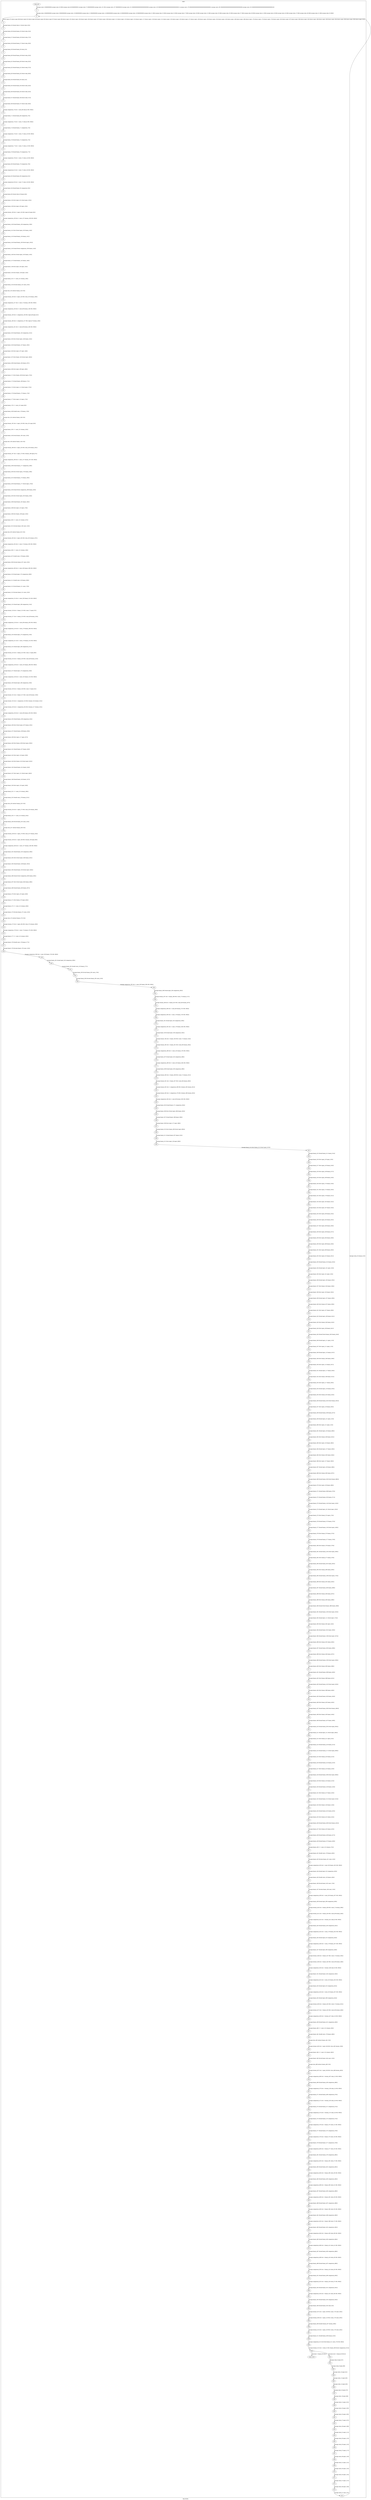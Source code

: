 digraph G {
label="Btor2XCFA";
subgraph cluster_0 {
label="main";
main_init[];
l1[];
l3[];
l4[];
l5[];
l6[];
l7[];
l8[];
l9[];
l10[];
l11[];
l12[];
l13[];
l14[];
l15[];
l16[];
l17[];
l18[];
l19[];
l20[];
l21[];
l22[];
l23[];
l24[];
l25[];
l26[];
l27[];
l28[];
l29[];
l30[];
l31[];
l32[];
l33[];
l34[];
l35[];
l36[];
l37[];
l38[];
l39[];
l40[];
l41[];
l42[];
l43[];
l44[];
l45[];
l46[];
l47[];
l48[];
l49[];
l50[];
l51[];
l52[];
l53[];
l54[];
l55[];
l56[];
l57[];
l58[];
l59[];
l60[];
l61[];
l62[];
l63[];
l64[];
l65[];
l66[];
l67[];
l68[];
l69[];
l70[];
l71[];
l72[];
l73[];
l74[];
l75[];
l76[];
l77[];
l78[];
l79[];
l80[];
l81[];
l82[];
l83[];
l84[];
l85[];
l86[];
l87[];
l88[];
l89[];
l90[];
l91[];
l92[];
l93[];
l94[];
l95[];
l96[];
l97[];
l98[];
l99[];
l100[];
l101[];
l102[];
l103[];
l104[];
l105[];
l106[];
l107[];
l108[];
l109[];
l110[];
l111[];
l112[];
l113[];
l114[];
l115[];
l116[];
l117[];
l118[];
l119[];
l120[];
l121[];
l122[];
l123[];
l124[];
l125[];
l126[];
l127[];
l128[];
l129[];
l130[];
l131[];
l132[];
l133[];
l134[];
l135[];
l136[];
l137[];
l138[];
l139[];
l140[];
l141[];
l142[];
l143[];
l144[];
l145[];
l146[];
l147[];
l148[];
l149[];
l150[];
l151[];
l152[];
l153[];
l154[];
l155[];
l156[];
l157[];
l158[];
l159[];
l160[];
l161[];
l162[];
l163[];
l164[];
l165[];
l166[];
l167[];
l168[];
l169[];
l170[];
l171[];
l172[];
l173[];
l174[];
l175[];
l176[];
l177[];
l178[];
l179[];
l180[];
l181[];
l182[];
l183[];
l184[];
l185[];
l186[];
l187[];
l188[];
l189[];
l190[];
l191[];
l192[];
l193[];
l194[];
l195[];
l196[];
l197[];
l198[];
l199[];
l200[];
l201[];
l202[];
l203[];
l204[];
l205[];
l206[];
l207[];
l208[];
l209[];
l210[];
l211[];
l212[];
l213[];
l214[];
l215[];
l216[];
l217[];
l218[];
l219[];
l220[];
l221[];
l222[];
l223[];
l224[];
l225[];
l226[];
l227[];
l228[];
l229[];
l230[];
l231[];
l232[];
l233[];
l234[];
l235[];
l236[];
l237[];
l238[];
l239[];
l240[];
l241[];
l242[];
l243[];
l244[];
l245[];
l246[];
l247[];
l248[];
l249[];
l250[];
l251[];
l252[];
l253[];
l254[];
l255[];
l256[];
l257[];
l258[];
l259[];
l260[];
l261[];
l262[];
l263[];
l264[];
l265[];
l266[];
l267[];
l268[];
l269[];
l270[];
l271[];
l272[];
l273[];
l274[];
l275[];
l276[];
l277[];
l278[];
l279[];
l280[];
l281[];
l282[];
l283[];
l284[];
l285[];
l286[];
l287[];
l288[];
l289[];
l290[];
l291[];
l292[];
l293[];
l294[];
l295[];
l296[];
l297[];
l298[];
l299[];
l300[];
l301[];
l302[];
l303[];
l304[];
l305[];
l306[];
l307[];
l308[];
l309[];
l310[];
l311[];
l312[];
l313[];
l314[];
l315[];
l316[];
l317[];
l318[];
l319[];
l320[];
l321[];
l322[];
l323[];
l324[];
l325[];
l326[];
l327[];
l328[];
l329[];
l330[];
l331[];
l332[];
l333[];
l334[];
l335[];
l336[];
l337[];
l338[];
l339[];
l340[];
l341[];
l342[];
l343[];
l344[];
l345[];
l346[];
l347[];
l348[];
l349[];
l350[];
l351[];
l352[];
l353[];
l354[];
l355[];
l356[];
l357[];
l358[];
l359[];
l360[];
l361[];
l362[];
l363[];
l364[];
l365[];
l366[];
l367[];
l368[];
l369[];
l370[];
l371[];
l372[];
l373[];
l374[];
l375[];
l376[];
l377[];
l378[];
l379[];
l380[];
l381[];
l382[];
l383[];
l384[];
l385[];
l386[];
l387[];
l388[];
l389[];
l390[];
main_error[];
l391[];
l392[];
l393[];
l394[];
l395[];
l396[];
l397[];
l398[];
l399[];
l400[];
l401[];
l402[];
l403[];
l404[];
l405[];
l406[];
l407[];
l408[];
l409[];
l410[];
l411[];
l412[];
l413[];
l414[];
main_init -> l1 [label="[(assign const_5 #b00000000),(assign const_20 #b0),(assign const_69 #b00000001),(assign const_72 #b00000000),(assign const_131 #b1),(assign const_137 #b00000010),(assign const_151 #b000000000000000000000000),(assign const_153 #b00000000000000000000000000000011),(assign const_178 #b00000000000000000000000000000001),(assign const_205 #b00000000000000000000000000000000),(assign const_225 #b00000000000000000000000000000010)] "];
l3 -> l4 [label="[(havoc input_87),(havoc input_89),(havoc input_91),(havoc input_93),(havoc input_95),(havoc input_97),(havoc input_99),(havoc input_101),(havoc input_103),(havoc input_105),(havoc input_107),(havoc input_109),(havoc input_111),(havoc input_113),(havoc input_115),(havoc input_117),(havoc input_119),(havoc input_121),(havoc input_123),(havoc input_125),(havoc input_127),(havoc input_129),(havoc input_133),(havoc input_135),(havoc input_143),(havoc input_148),(havoc input_166),(havoc input_170),(havoc input_173),(havoc input_176),(havoc input_192),(havoc input_197),(havoc input_239),(havoc input_243),(havoc input_246),(havoc input_249),(havoc input_264),(havoc input_269),(havoc input_309),(havoc input_313)] "];
l4 -> l5 [label="[(assign binary_55 (bvand state_21 (bvnot state_23)))] "];
l5 -> l6 [label="[(assign binary_56 (bvand binary_55 (bvnot state_25)))] "];
l6 -> l7 [label="[(assign binary_57 (bvand binary_56 (bvnot state_27)))] "];
l7 -> l8 [label="[(assign binary_58 (bvand binary_57 (bvnot state_29)))] "];
l8 -> l9 [label="[(assign binary_59 (bvand binary_58 state_31))] "];
l9 -> l10 [label="[(assign binary_60 (bvand binary_59 (bvnot state_33)))] "];
l10 -> l11 [label="[(assign binary_61 (bvand binary_60 (bvnot state_35)))] "];
l11 -> l12 [label="[(assign binary_62 (bvand binary_61 (bvnot state_37)))] "];
l12 -> l13 [label="[(assign binary_63 (bvand binary_62 (bvnot state_39)))] "];
l13 -> l14 [label="[(assign binary_64 (bvand binary_63 state_41))] "];
l14 -> l15 [label="[(assign binary_65 (bvand binary_64 (bvnot state_43)))] "];
l15 -> l16 [label="[(assign binary_66 (bvand binary_65 (bvnot state_45)))] "];
l16 -> l17 [label="[(assign binary_67 (bvand binary_66 (bvnot state_47)))] "];
l17 -> l18 [label="[(assign binary_68 (bvand binary_67 (bvnot state_49)))] "];
l18 -> l19 [label="[(assign comparison_70 (ite (= const_69 state_6) #b1 #b0))] "];
l19 -> l20 [label="[(assign binary_71 (bvand binary_68 comparison_70))] "];
l20 -> l21 [label="[(assign comparison_73 (ite (= const_72 state_8) #b1 #b0))] "];
l21 -> l22 [label="[(assign binary_74 (bvand binary_71 comparison_73))] "];
l22 -> l23 [label="[(assign comparison_75 (ite (= const_72 state_10) #b1 #b0))] "];
l23 -> l24 [label="[(assign binary_76 (bvand binary_74 comparison_75))] "];
l24 -> l25 [label="[(assign comparison_77 (ite (= const_72 state_12) #b1 #b0))] "];
l25 -> l26 [label="[(assign binary_78 (bvand binary_76 comparison_77))] "];
l26 -> l27 [label="[(assign comparison_79 (ite (= const_72 state_14) #b1 #b0))] "];
l27 -> l28 [label="[(assign binary_80 (bvand binary_78 comparison_79))] "];
l28 -> l29 [label="[(assign comparison_81 (ite (= const_72 state_16) #b1 #b0))] "];
l29 -> l30 [label="[(assign binary_82 (bvand binary_80 comparison_81))] "];
l30 -> l31 [label="[(assign comparison_83 (ite (= const_72 state_18) #b1 #b0))] "];
l31 -> l32 [label="[(assign binary_84 (bvand binary_82 comparison_83))] "];
l32 -> l33 [label="[(assign binary_85 (bvand state_53 binary_84))] "];
l33 -> l34 [label="[(assign binary_134 (bvor input_101 (bvnot input_133)))] "];
l34 -> l35 [label="[(assign binary_136 (bvor input_103 input_133))] "];
l35 -> l36 [label="[(assign ternary_138 (ite (= input_133 #b1) input_93 input_95))] "];
l36 -> l37 [label="[(assign comparison_139 (ite (= const_137 ternary_138) #b1 #b0))] "];
l37 -> l38 [label="[(assign binary_140 (bvand binary_136 comparison_139))] "];
l38 -> l39 [label="[(assign binary_141 (bvor (bvnot input_135) binary_140))] "];
l39 -> l40 [label="[(assign binary_142 (bvand binary_134 binary_141))] "];
l40 -> l41 [label="[(assign binary_144 (bvand binary_136 (bvnot input_135)))] "];
l41 -> l42 [label="[(assign binary_145 (bvand (bvnot comparison_139) binary_144))] "];
l42 -> l43 [label="[(assign binary_146 (bvor (bvnot input_143) binary_145))] "];
l43 -> l44 [label="[(assign binary_147 (bvand binary_142 binary_146))] "];
l44 -> l45 [label="[(assign binary_149 (bvor input_105 input_135))] "];
l45 -> l46 [label="[(assign binary_150 (bvor binary_149 input_143))] "];
l46 -> l47 [label="[(assign binary_152 (++ const_151 ternary_138))] "];
l47 -> l48 [label="[(assign binary_154 (bvsrem binary_152 const_153))] "];
l48 -> l49 [label="[(assign slice_155 (extract binary_154 0 8))] "];
l49 -> l50 [label="[(assign ternary_156 (ite (= input_143 #b1) slice_155 ternary_138))] "];
l50 -> l51 [label="[(assign comparison_157 (ite (= const_72 ternary_156) #b1 #b0))] "];
l51 -> l52 [label="[(assign comparison_158 (ite (= const_69 ternary_156) #b1 #b0))] "];
l52 -> l53 [label="[(assign ternary_159 (ite (= comparison_158 #b1) input_89 input_91))] "];
l53 -> l54 [label="[(assign ternary_160 (ite (= comparison_157 #b1) input_87 ternary_159))] "];
l54 -> l55 [label="[(assign comparison_161 (ite (= const_69 ternary_160) #b1 #b0))] "];
l55 -> l56 [label="[(assign binary_162 (bvand binary_150 comparison_161))] "];
l56 -> l57 [label="[(assign binary_163 (bvor (bvnot input_148) binary_162))] "];
l57 -> l58 [label="[(assign binary_164 (bvand binary_147 binary_163))] "];
l58 -> l59 [label="[(assign binary_165 (bvor input_107 input_148))] "];
l59 -> l60 [label="[(assign binary_167 (bvor binary_165 (bvnot input_166)))] "];
l60 -> l61 [label="[(assign binary_168 (bvand binary_164 binary_167))] "];
l61 -> l62 [label="[(assign binary_169 (bvor input_109 input_166))] "];
l62 -> l63 [label="[(assign binary_171 (bvor binary_169 (bvnot input_170)))] "];
l63 -> l64 [label="[(assign binary_172 (bvand binary_168 binary_171))] "];
l64 -> l65 [label="[(assign binary_174 (bvor input_111 (bvnot input_173)))] "];
l65 -> l66 [label="[(assign binary_175 (bvand binary_172 binary_174))] "];
l66 -> l67 [label="[(assign binary_177 (bvor input_113 input_173))] "];
l67 -> l68 [label="[(assign binary_179 (++ const_151 input_93))] "];
l68 -> l69 [label="[(assign binary_180 (bvadd const_178 binary_179))] "];
l69 -> l70 [label="[(assign slice_181 (extract binary_180 0 8))] "];
l70 -> l71 [label="[(assign ternary_182 (ite (= input_133 #b1) slice_181 input_93))] "];
l71 -> l72 [label="[(assign binary_183 (++ const_151 ternary_182))] "];
l72 -> l73 [label="[(assign binary_184 (bvsub binary_183 const_153))] "];
l73 -> l74 [label="[(assign slice_185 (extract binary_184 0 8))] "];
l74 -> l75 [label="[(assign ternary_186 (ite (= input_135 #b1) slice_185 ternary_182))] "];
l75 -> l76 [label="[(assign ternary_187 (ite (= input_173 #b1) ternary_186 input_97))] "];
l76 -> l77 [label="[(assign comparison_188 (ite (= const_137 ternary_187) #b1 #b0))] "];
l77 -> l78 [label="[(assign binary_189 (bvand binary_177 comparison_188))] "];
l78 -> l79 [label="[(assign binary_190 (bvor (bvnot input_176) binary_189))] "];
l79 -> l80 [label="[(assign binary_191 (bvand binary_175 binary_190))] "];
l80 -> l81 [label="[(assign binary_193 (bvand binary_177 (bvnot input_176)))] "];
l81 -> l82 [label="[(assign binary_194 (bvand (bvnot comparison_188) binary_193))] "];
l82 -> l83 [label="[(assign binary_195 (bvor (bvnot input_192) binary_194))] "];
l83 -> l84 [label="[(assign binary_196 (bvand binary_191 binary_195))] "];
l84 -> l85 [label="[(assign binary_198 (bvor input_115 input_176))] "];
l85 -> l86 [label="[(assign binary_199 (bvor binary_198 input_192))] "];
l86 -> l87 [label="[(assign binary_200 (++ const_151 ternary_187))] "];
l87 -> l88 [label="[(assign binary_201 (bvsrem binary_200 const_153))] "];
l88 -> l89 [label="[(assign slice_202 (extract binary_201 0 8))] "];
l89 -> l90 [label="[(assign ternary_203 (ite (= input_192 #b1) slice_202 ternary_187))] "];
l90 -> l91 [label="[(assign comparison_204 (ite (= const_72 ternary_203) #b1 #b0))] "];
l91 -> l92 [label="[(assign binary_206 (++ const_151 ternary_156))] "];
l92 -> l93 [label="[(assign binary_207 (bvadd const_178 binary_206))] "];
l93 -> l94 [label="[(assign binary_208 (bvsrem binary_207 const_153))] "];
l94 -> l95 [label="[(assign comparison_209 (ite (= const_205 binary_208) #b1 #b0))] "];
l95 -> l96 [label="[(assign binary_210 (bvand input_170 comparison_209))] "];
l96 -> l97 [label="[(assign binary_211 (bvadd const_153 binary_206))] "];
l97 -> l98 [label="[(assign binary_212 (bvsub binary_211 const_178))] "];
l98 -> l99 [label="[(assign binary_213 (bvsrem binary_212 const_153))] "];
l99 -> l100 [label="[(assign comparison_214 (ite (= const_205 binary_213) #b1 #b0))] "];
l100 -> l101 [label="[(assign binary_215 (bvand input_166 comparison_214))] "];
l101 -> l102 [label="[(assign ternary_216 (ite (= binary_215 #b1) const_72 input_87))] "];
l102 -> l103 [label="[(assign ternary_217 (ite (= binary_210 #b1) const_69 ternary_216))] "];
l103 -> l104 [label="[(assign comparison_218 (ite (= const_69 ternary_203) #b1 #b0))] "];
l104 -> l105 [label="[(assign comparison_219 (ite (= const_178 binary_208) #b1 #b0))] "];
l105 -> l106 [label="[(assign binary_220 (bvand input_170 comparison_219))] "];
l106 -> l107 [label="[(assign comparison_221 (ite (= const_178 binary_213) #b1 #b0))] "];
l107 -> l108 [label="[(assign binary_222 (bvand input_166 comparison_221))] "];
l108 -> l109 [label="[(assign ternary_223 (ite (= binary_222 #b1) const_72 input_89))] "];
l109 -> l110 [label="[(assign ternary_224 (ite (= binary_220 #b1) const_69 ternary_223))] "];
l110 -> l111 [label="[(assign comparison_226 (ite (= const_225 binary_208) #b1 #b0))] "];
l111 -> l112 [label="[(assign binary_227 (bvand input_170 comparison_226))] "];
l112 -> l113 [label="[(assign comparison_228 (ite (= const_225 binary_213) #b1 #b0))] "];
l113 -> l114 [label="[(assign binary_229 (bvand input_166 comparison_228))] "];
l114 -> l115 [label="[(assign ternary_230 (ite (= binary_229 #b1) const_72 input_91))] "];
l115 -> l116 [label="[(assign ternary_231 (ite (= binary_227 #b1) const_69 ternary_230))] "];
l116 -> l117 [label="[(assign ternary_232 (ite (= comparison_218 #b1) ternary_224 ternary_231))] "];
l117 -> l118 [label="[(assign ternary_233 (ite (= comparison_204 #b1) ternary_217 ternary_232))] "];
l118 -> l119 [label="[(assign comparison_234 (ite (= const_69 ternary_233) #b1 #b0))] "];
l119 -> l120 [label="[(assign binary_235 (bvand binary_199 comparison_234))] "];
l120 -> l121 [label="[(assign binary_236 (bvor (bvnot input_197) binary_235))] "];
l121 -> l122 [label="[(assign binary_237 (bvand binary_196 binary_236))] "];
l122 -> l123 [label="[(assign binary_238 (bvor input_117 input_197))] "];
l123 -> l124 [label="[(assign binary_240 (bvor binary_238 (bvnot input_239)))] "];
l124 -> l125 [label="[(assign binary_241 (bvand binary_237 binary_240))] "];
l125 -> l126 [label="[(assign binary_242 (bvor input_119 input_239))] "];
l126 -> l127 [label="[(assign binary_244 (bvor binary_242 (bvnot input_243)))] "];
l127 -> l128 [label="[(assign binary_245 (bvand binary_241 binary_244))] "];
l128 -> l129 [label="[(assign binary_247 (bvor input_121 (bvnot input_246)))] "];
l129 -> l130 [label="[(assign binary_248 (bvand binary_245 binary_247))] "];
l130 -> l131 [label="[(assign binary_250 (bvor input_123 input_246))] "];
l131 -> l132 [label="[(assign binary_251 (++ const_151 ternary_186))] "];
l132 -> l133 [label="[(assign binary_252 (bvadd const_178 binary_251))] "];
l133 -> l134 [label="[(assign slice_253 (extract binary_252 0 8))] "];
l134 -> l135 [label="[(assign ternary_254 (ite (= input_173 #b1) slice_253 ternary_186))] "];
l135 -> l136 [label="[(assign binary_255 (++ const_151 ternary_254))] "];
l136 -> l137 [label="[(assign binary_256 (bvsub binary_255 const_153))] "];
l137 -> l138 [label="[(assign slice_257 (extract binary_256 0 8))] "];
l138 -> l139 [label="[(assign ternary_258 (ite (= input_176 #b1) slice_257 ternary_254))] "];
l139 -> l140 [label="[(assign ternary_259 (ite (= input_246 #b1) ternary_258 input_99))] "];
l140 -> l141 [label="[(assign comparison_260 (ite (= const_137 ternary_259) #b1 #b0))] "];
l141 -> l142 [label="[(assign binary_261 (bvand binary_250 comparison_260))] "];
l142 -> l143 [label="[(assign binary_262 (bvor (bvnot input_249) binary_261))] "];
l143 -> l144 [label="[(assign binary_263 (bvand binary_248 binary_262))] "];
l144 -> l145 [label="[(assign binary_265 (bvand binary_250 (bvnot input_249)))] "];
l145 -> l146 [label="[(assign binary_266 (bvand (bvnot comparison_260) binary_265))] "];
l146 -> l147 [label="[(assign binary_267 (bvor (bvnot input_264) binary_266))] "];
l147 -> l148 [label="[(assign binary_268 (bvand binary_263 binary_267))] "];
l148 -> l149 [label="[(assign binary_270 (bvor input_125 input_249))] "];
l149 -> l150 [label="[(assign binary_271 (bvor binary_270 input_264))] "];
l150 -> l151 [label="[(assign binary_272 (++ const_151 ternary_259))] "];
l151 -> l152 [label="[(assign binary_273 (bvsrem binary_272 const_153))] "];
l152 -> l153 [label="[(assign slice_274 (extract binary_273 0 8))] "];
l153 -> l154 [label="[(assign ternary_275 (ite (= input_264 #b1) slice_274 ternary_259))] "];
l154 -> l155 [label="[(assign comparison_276 (ite (= const_72 ternary_275) #b1 #b0))] "];
l155 -> l156 [label="[(assign binary_277 (++ const_151 ternary_203))] "];
l156 -> l157 [label="[(assign binary_278 (bvadd const_178 binary_277))] "];
l157 -> l158 [label="[(assign binary_279 (bvsrem binary_278 const_153))] "];
l158 -> l159 [label="[(assign comparison_280 (ite (= const_205 binary_279) #b1 #b0))] "];
l159 -> l160 [label="[(assign binary_281 (bvand input_243 comparison_280))] "];
l160 -> l161 [label="[(assign binary_282 (bvadd const_153 binary_277))] "];
l161 -> l162 [label="[(assign binary_283 (bvsub binary_282 const_178))] "];
l162 -> l163 [label="[(assign binary_284 (bvsrem binary_283 const_153))] "];
l163 -> l164 [label="[(assign comparison_285 (ite (= const_205 binary_284) #b1 #b0))] "];
l164 -> l165 [label="[(assign binary_286 (bvand input_239 comparison_285))] "];
l165 -> l166 [label="[(assign ternary_287 (ite (= binary_286 #b1) const_72 ternary_217))] "];
l166 -> l167 [label="[(assign ternary_288 (ite (= binary_281 #b1) const_69 ternary_287))] "];
l167 -> l168 [label="[(assign comparison_289 (ite (= const_69 ternary_275) #b1 #b0))] "];
l168 -> l169 [label="[(assign comparison_290 (ite (= const_178 binary_279) #b1 #b0))] "];
l169 -> l170 [label="[(assign binary_291 (bvand input_243 comparison_290))] "];
l170 -> l171 [label="[(assign comparison_292 (ite (= const_178 binary_284) #b1 #b0))] "];
l171 -> l172 [label="[(assign binary_293 (bvand input_239 comparison_292))] "];
l172 -> l173 [label="[(assign ternary_294 (ite (= binary_293 #b1) const_72 ternary_224))] "];
l173 -> l174 [label="[(assign ternary_295 (ite (= binary_291 #b1) const_69 ternary_294))] "];
l174 -> l175 [label="[(assign comparison_296 (ite (= const_225 binary_279) #b1 #b0))] "];
l175 -> l176 [label="[(assign binary_297 (bvand input_243 comparison_296))] "];
l176 -> l177 [label="[(assign comparison_298 (ite (= const_225 binary_284) #b1 #b0))] "];
l177 -> l178 [label="[(assign binary_299 (bvand input_239 comparison_298))] "];
l178 -> l179 [label="[(assign ternary_300 (ite (= binary_299 #b1) const_72 ternary_231))] "];
l179 -> l180 [label="[(assign ternary_301 (ite (= binary_297 #b1) const_69 ternary_300))] "];
l180 -> l181 [label="[(assign ternary_302 (ite (= comparison_289 #b1) ternary_295 ternary_301))] "];
l181 -> l182 [label="[(assign ternary_303 (ite (= comparison_276 #b1) ternary_288 ternary_302))] "];
l182 -> l183 [label="[(assign comparison_304 (ite (= const_69 ternary_303) #b1 #b0))] "];
l183 -> l184 [label="[(assign binary_305 (bvand binary_271 comparison_304))] "];
l184 -> l185 [label="[(assign binary_306 (bvor (bvnot input_269) binary_305))] "];
l185 -> l186 [label="[(assign binary_307 (bvand binary_268 binary_306))] "];
l186 -> l187 [label="[(assign binary_308 (bvor input_127 input_269))] "];
l187 -> l188 [label="[(assign binary_310 (bvor binary_308 (bvnot input_309)))] "];
l188 -> l189 [label="[(assign binary_311 (bvand binary_307 binary_310))] "];
l189 -> l190 [label="[(assign binary_312 (bvor input_129 input_309))] "];
l190 -> l191 [label="[(assign binary_314 (bvor binary_312 (bvnot input_313)))] "];
l191 -> l192 [label="[(assign binary_315 (bvand binary_311 binary_314))] "];
l192 -> l193 [label="[(assign binary_316 (bvor input_133 input_135))] "];
l193 -> l194 [label="[(assign binary_317 (bvor input_143 binary_316))] "];
l194 -> l195 [label="[(assign binary_318 (bvor input_148 binary_317))] "];
l195 -> l196 [label="[(assign binary_319 (bvor input_166 binary_318))] "];
l196 -> l197 [label="[(assign binary_320 (bvor input_170 binary_319))] "];
l197 -> l198 [label="[(assign binary_321 (bvor input_173 binary_320))] "];
l198 -> l199 [label="[(assign binary_322 (bvor input_176 binary_321))] "];
l199 -> l200 [label="[(assign binary_323 (bvor input_192 binary_322))] "];
l200 -> l201 [label="[(assign binary_324 (bvor input_197 binary_323))] "];
l201 -> l202 [label="[(assign binary_325 (bvor input_239 binary_324))] "];
l202 -> l203 [label="[(assign binary_326 (bvor input_243 binary_325))] "];
l203 -> l204 [label="[(assign binary_327 (bvor input_246 binary_326))] "];
l204 -> l205 [label="[(assign binary_328 (bvor input_249 binary_327))] "];
l205 -> l206 [label="[(assign binary_329 (bvor input_264 binary_328))] "];
l206 -> l207 [label="[(assign binary_330 (bvor input_269 binary_329))] "];
l207 -> l208 [label="[(assign binary_331 (bvor input_309 binary_330))] "];
l208 -> l209 [label="[(assign binary_332 (bvor input_313 binary_331))] "];
l209 -> l210 [label="[(assign binary_333 (bvand binary_315 binary_332))] "];
l210 -> l211 [label="[(assign binary_334 (bvand input_101 input_103))] "];
l211 -> l212 [label="[(assign binary_335 (bvor input_101 input_103))] "];
l212 -> l213 [label="[(assign binary_336 (bvand input_105 binary_335))] "];
l213 -> l214 [label="[(assign binary_337 (bvor binary_334 binary_336))] "];
l214 -> l215 [label="[(assign binary_338 (bvor input_105 binary_335))] "];
l215 -> l216 [label="[(assign binary_339 (bvand input_107 binary_338))] "];
l216 -> l217 [label="[(assign binary_340 (bvor binary_337 binary_339))] "];
l217 -> l218 [label="[(assign binary_341 (bvor input_107 binary_338))] "];
l218 -> l219 [label="[(assign binary_342 (bvand input_109 binary_341))] "];
l219 -> l220 [label="[(assign binary_343 (bvor binary_340 binary_342))] "];
l220 -> l221 [label="[(assign binary_344 (bvor input_109 binary_341))] "];
l221 -> l222 [label="[(assign binary_345 (bvand (bvnot binary_343) binary_344))] "];
l222 -> l223 [label="[(assign binary_346 (bvand input_111 input_113))] "];
l223 -> l224 [label="[(assign binary_347 (bvor input_111 input_113))] "];
l224 -> l225 [label="[(assign binary_348 (bvand input_115 binary_347))] "];
l225 -> l226 [label="[(assign binary_349 (bvor binary_346 binary_348))] "];
l226 -> l227 [label="[(assign binary_350 (bvor input_115 binary_347))] "];
l227 -> l228 [label="[(assign binary_351 (bvand input_117 binary_350))] "];
l228 -> l229 [label="[(assign binary_352 (bvor binary_349 binary_351))] "];
l229 -> l230 [label="[(assign binary_353 (bvor input_117 binary_350))] "];
l230 -> l231 [label="[(assign binary_354 (bvand input_119 binary_353))] "];
l231 -> l232 [label="[(assign binary_355 (bvor binary_352 binary_354))] "];
l232 -> l233 [label="[(assign binary_356 (bvand binary_345 (bvnot binary_355)))] "];
l233 -> l234 [label="[(assign binary_357 (bvor input_119 binary_353))] "];
l234 -> l235 [label="[(assign binary_358 (bvand binary_356 binary_357))] "];
l235 -> l236 [label="[(assign binary_359 (bvand input_121 input_123))] "];
l236 -> l237 [label="[(assign binary_360 (bvor input_121 input_123))] "];
l237 -> l238 [label="[(assign binary_361 (bvand input_125 binary_360))] "];
l238 -> l239 [label="[(assign binary_362 (bvor binary_359 binary_361))] "];
l239 -> l240 [label="[(assign binary_363 (bvor input_125 binary_360))] "];
l240 -> l241 [label="[(assign binary_364 (bvand input_127 binary_363))] "];
l241 -> l242 [label="[(assign binary_365 (bvor binary_362 binary_364))] "];
l242 -> l243 [label="[(assign binary_366 (bvor input_127 binary_363))] "];
l243 -> l244 [label="[(assign binary_367 (bvand input_129 binary_366))] "];
l244 -> l245 [label="[(assign binary_368 (bvor binary_365 binary_367))] "];
l245 -> l246 [label="[(assign binary_369 (bvand binary_358 (bvnot binary_368)))] "];
l246 -> l247 [label="[(assign binary_370 (bvor input_129 binary_366))] "];
l247 -> l248 [label="[(assign binary_371 (bvand binary_369 binary_370))] "];
l248 -> l249 [label="[(assign binary_372 (bvand binary_333 binary_371))] "];
l249 -> l250 [label="[(assign binary_373 (bvand binary_144 (bvnot input_143)))] "];
l250 -> l251 [label="[(assign binary_374 (bvand input_101 (bvnot input_133)))] "];
l251 -> l252 [label="[(assign binary_375 (bvor binary_374 input_170))] "];
l252 -> l253 [label="[(assign binary_376 (bvand binary_373 binary_375))] "];
l253 -> l254 [label="[(assign binary_377 (bvand binary_150 (bvnot input_148)))] "];
l254 -> l255 [label="[(assign binary_378 (bvor binary_373 binary_375))] "];
l255 -> l256 [label="[(assign binary_379 (bvand binary_377 binary_378))] "];
l256 -> l257 [label="[(assign binary_380 (bvor binary_376 binary_379))] "];
l257 -> l258 [label="[(assign binary_381 (bvand binary_165 (bvnot input_166)))] "];
l258 -> l259 [label="[(assign binary_382 (bvor binary_377 binary_378))] "];
l259 -> l260 [label="[(assign binary_383 (bvand binary_381 binary_382))] "];
l260 -> l261 [label="[(assign binary_384 (bvor binary_380 binary_383))] "];
l261 -> l262 [label="[(assign binary_385 (bvand binary_169 (bvnot input_170)))] "];
l262 -> l263 [label="[(assign binary_386 (bvor binary_381 binary_382))] "];
l263 -> l264 [label="[(assign binary_387 (bvand binary_385 binary_386))] "];
l264 -> l265 [label="[(assign binary_388 (bvor binary_384 binary_387))] "];
l265 -> l266 [label="[(assign binary_389 (bvor binary_385 binary_386))] "];
l266 -> l267 [label="[(assign binary_390 (bvand (bvnot binary_388) binary_389))] "];
l267 -> l268 [label="[(assign binary_391 (bvand binary_193 (bvnot input_192)))] "];
l268 -> l269 [label="[(assign binary_392 (bvand input_111 (bvnot input_173)))] "];
l269 -> l270 [label="[(assign binary_393 (bvor binary_392 input_243))] "];
l270 -> l271 [label="[(assign binary_394 (bvand binary_391 binary_393))] "];
l271 -> l272 [label="[(assign binary_395 (bvand binary_199 (bvnot input_197)))] "];
l272 -> l273 [label="[(assign binary_396 (bvor binary_391 binary_393))] "];
l273 -> l274 [label="[(assign binary_397 (bvand binary_395 binary_396))] "];
l274 -> l275 [label="[(assign binary_398 (bvor binary_394 binary_397))] "];
l275 -> l276 [label="[(assign binary_399 (bvand binary_238 (bvnot input_239)))] "];
l276 -> l277 [label="[(assign binary_400 (bvor binary_395 binary_396))] "];
l277 -> l278 [label="[(assign binary_401 (bvand binary_399 binary_400))] "];
l278 -> l279 [label="[(assign binary_402 (bvor binary_398 binary_401))] "];
l279 -> l280 [label="[(assign binary_403 (bvand binary_242 (bvnot input_243)))] "];
l280 -> l281 [label="[(assign binary_404 (bvor binary_399 binary_400))] "];
l281 -> l282 [label="[(assign binary_405 (bvand binary_403 binary_404))] "];
l282 -> l283 [label="[(assign binary_406 (bvor binary_402 binary_405))] "];
l283 -> l284 [label="[(assign binary_407 (bvand binary_390 (bvnot binary_406)))] "];
l284 -> l285 [label="[(assign binary_408 (bvor binary_403 binary_404))] "];
l285 -> l286 [label="[(assign binary_409 (bvand binary_407 binary_408))] "];
l286 -> l287 [label="[(assign binary_410 (bvand binary_265 (bvnot input_264)))] "];
l287 -> l288 [label="[(assign binary_411 (bvand input_121 (bvnot input_246)))] "];
l288 -> l289 [label="[(assign binary_412 (bvor binary_411 input_313))] "];
l289 -> l290 [label="[(assign binary_413 (bvand binary_410 binary_412))] "];
l290 -> l291 [label="[(assign binary_414 (bvand binary_271 (bvnot input_269)))] "];
l291 -> l292 [label="[(assign binary_415 (bvor binary_410 binary_412))] "];
l292 -> l293 [label="[(assign binary_416 (bvand binary_414 binary_415))] "];
l293 -> l294 [label="[(assign binary_417 (bvor binary_413 binary_416))] "];
l294 -> l295 [label="[(assign binary_418 (bvand binary_308 (bvnot input_309)))] "];
l295 -> l296 [label="[(assign binary_419 (bvor binary_414 binary_415))] "];
l296 -> l297 [label="[(assign binary_420 (bvand binary_418 binary_419))] "];
l297 -> l298 [label="[(assign binary_421 (bvor binary_417 binary_420))] "];
l298 -> l299 [label="[(assign binary_422 (bvand binary_312 (bvnot input_313)))] "];
l299 -> l300 [label="[(assign binary_423 (bvor binary_418 binary_419))] "];
l300 -> l301 [label="[(assign binary_424 (bvand binary_422 binary_423))] "];
l301 -> l302 [label="[(assign binary_425 (bvor binary_421 binary_424))] "];
l302 -> l303 [label="[(assign binary_426 (bvand binary_409 (bvnot binary_425)))] "];
l303 -> l304 [label="[(assign binary_427 (bvor binary_422 binary_423))] "];
l304 -> l305 [label="[(assign binary_428 (bvand binary_426 binary_427))] "];
l305 -> l306 [label="[(assign binary_429 (bvand binary_372 binary_428))] "];
l306 -> l307 [label="[(assign binary_430 (++ const_151 ternary_275))] "];
l307 -> l308 [label="[(assign binary_431 (bvadd const_178 binary_430))] "];
l308 -> l309 [label="[(assign binary_432 (bvsrem binary_431 const_153))] "];
l309 -> l310 [label="[(assign comparison_433 (ite (= const_205 binary_432) #b1 #b0))] "];
l310 -> l311 [label="[(assign binary_434 (bvand input_313 comparison_433))] "];
l311 -> l312 [label="[(assign binary_435 (bvadd const_153 binary_430))] "];
l312 -> l313 [label="[(assign binary_436 (bvsub binary_435 const_178))] "];
l313 -> l314 [label="[(assign binary_437 (bvsrem binary_436 const_153))] "];
l314 -> l315 [label="[(assign comparison_438 (ite (= const_205 binary_437) #b1 #b0))] "];
l315 -> l316 [label="[(assign binary_439 (bvand input_309 comparison_438))] "];
l316 -> l317 [label="[(assign ternary_440 (ite (= binary_439 #b1) const_72 ternary_288))] "];
l317 -> l318 [label="[(assign ternary_441 (ite (= binary_434 #b1) const_69 ternary_440))] "];
l318 -> l319 [label="[(assign comparison_442 (ite (= ternary_441 state_6) #b1 #b0))] "];
l319 -> l320 [label="[(assign binary_443 (bvand binary_429 comparison_442))] "];
l320 -> l321 [label="[(assign comparison_444 (ite (= const_178 binary_432) #b1 #b0))] "];
l321 -> l322 [label="[(assign binary_445 (bvand input_313 comparison_444))] "];
l322 -> l323 [label="[(assign comparison_446 (ite (= const_178 binary_437) #b1 #b0))] "];
l323 -> l324 [label="[(assign binary_447 (bvand input_309 comparison_446))] "];
l324 -> l325 [label="[(assign ternary_448 (ite (= binary_447 #b1) const_72 ternary_295))] "];
l325 -> l326 [label="[(assign ternary_449 (ite (= binary_445 #b1) const_69 ternary_448))] "];
l326 -> l327 [label="[(assign comparison_450 (ite (= ternary_449 state_8) #b1 #b0))] "];
l327 -> l328 [label="[(assign binary_451 (bvand binary_443 comparison_450))] "];
l328 -> l329 [label="[(assign comparison_452 (ite (= const_225 binary_432) #b1 #b0))] "];
l329 -> l330 [label="[(assign binary_453 (bvand input_313 comparison_452))] "];
l330 -> l331 [label="[(assign comparison_454 (ite (= const_225 binary_437) #b1 #b0))] "];
l331 -> l332 [label="[(assign binary_455 (bvand input_309 comparison_454))] "];
l332 -> l333 [label="[(assign ternary_456 (ite (= binary_455 #b1) const_72 ternary_301))] "];
l333 -> l334 [label="[(assign ternary_457 (ite (= binary_453 #b1) const_69 ternary_456))] "];
l334 -> l335 [label="[(assign comparison_458 (ite (= ternary_457 state_10) #b1 #b0))] "];
l335 -> l336 [label="[(assign binary_459 (bvand binary_451 comparison_458))] "];
l336 -> l337 [label="[(assign binary_460 (++ const_151 ternary_258))] "];
l337 -> l338 [label="[(assign binary_461 (bvadd const_178 binary_460))] "];
l338 -> l339 [label="[(assign slice_462 (extract binary_461 0 8))] "];
l339 -> l340 [label="[(assign ternary_463 (ite (= input_246 #b1) slice_462 ternary_258))] "];
l340 -> l341 [label="[(assign binary_464 (++ const_151 ternary_463))] "];
l341 -> l342 [label="[(assign binary_465 (bvsub binary_464 const_153))] "];
l342 -> l343 [label="[(assign slice_466 (extract binary_465 0 8))] "];
l343 -> l344 [label="[(assign ternary_467 (ite (= input_249 #b1) slice_466 ternary_463))] "];
l344 -> l345 [label="[(assign comparison_468 (ite (= ternary_467 state_12) #b1 #b0))] "];
l345 -> l346 [label="[(assign binary_469 (bvand binary_459 comparison_468))] "];
l346 -> l347 [label="[(assign comparison_470 (ite (= ternary_156 state_14) #b1 #b0))] "];
l347 -> l348 [label="[(assign binary_471 (bvand binary_469 comparison_470))] "];
l348 -> l349 [label="[(assign comparison_472 (ite (= ternary_203 state_16) #b1 #b0))] "];
l349 -> l350 [label="[(assign binary_473 (bvand binary_471 comparison_472))] "];
l350 -> l351 [label="[(assign comparison_474 (ite (= ternary_275 state_18) #b1 #b0))] "];
l351 -> l352 [label="[(assign binary_475 (bvand binary_473 comparison_474))] "];
l352 -> l353 [label="[(assign comparison_476 (ite (= binary_375 state_21) #b1 #b0))] "];
l353 -> l354 [label="[(assign binary_477 (bvand binary_475 comparison_476))] "];
l354 -> l355 [label="[(assign comparison_478 (ite (= binary_373 state_23) #b1 #b0))] "];
l355 -> l356 [label="[(assign binary_479 (bvand binary_477 comparison_478))] "];
l356 -> l357 [label="[(assign comparison_480 (ite (= binary_377 state_25) #b1 #b0))] "];
l357 -> l358 [label="[(assign binary_481 (bvand binary_479 comparison_480))] "];
l358 -> l359 [label="[(assign comparison_482 (ite (= binary_381 state_27) #b1 #b0))] "];
l359 -> l360 [label="[(assign binary_483 (bvand binary_481 comparison_482))] "];
l360 -> l361 [label="[(assign comparison_484 (ite (= binary_385 state_29) #b1 #b0))] "];
l361 -> l362 [label="[(assign binary_485 (bvand binary_483 comparison_484))] "];
l362 -> l363 [label="[(assign comparison_486 (ite (= binary_393 state_31) #b1 #b0))] "];
l363 -> l364 [label="[(assign binary_487 (bvand binary_485 comparison_486))] "];
l364 -> l365 [label="[(assign comparison_488 (ite (= binary_391 state_33) #b1 #b0))] "];
l365 -> l366 [label="[(assign binary_489 (bvand binary_487 comparison_488))] "];
l366 -> l367 [label="[(assign comparison_490 (ite (= binary_395 state_35) #b1 #b0))] "];
l367 -> l368 [label="[(assign binary_491 (bvand binary_489 comparison_490))] "];
l368 -> l369 [label="[(assign comparison_492 (ite (= binary_399 state_37) #b1 #b0))] "];
l369 -> l370 [label="[(assign binary_493 (bvand binary_491 comparison_492))] "];
l370 -> l371 [label="[(assign comparison_494 (ite (= binary_403 state_39) #b1 #b0))] "];
l371 -> l372 [label="[(assign binary_495 (bvand binary_493 comparison_494))] "];
l372 -> l373 [label="[(assign comparison_496 (ite (= binary_412 state_41) #b1 #b0))] "];
l373 -> l374 [label="[(assign binary_497 (bvand binary_495 comparison_496))] "];
l374 -> l375 [label="[(assign comparison_498 (ite (= binary_410 state_43) #b1 #b0))] "];
l375 -> l376 [label="[(assign binary_499 (bvand binary_497 comparison_498))] "];
l376 -> l377 [label="[(assign comparison_500 (ite (= binary_414 state_45) #b1 #b0))] "];
l377 -> l378 [label="[(assign binary_501 (bvand binary_499 comparison_500))] "];
l378 -> l379 [label="[(assign comparison_502 (ite (= binary_418 state_47) #b1 #b0))] "];
l379 -> l380 [label="[(assign binary_503 (bvand binary_501 comparison_502))] "];
l380 -> l381 [label="[(assign comparison_504 (ite (= binary_422 state_49) #b1 #b0))] "];
l381 -> l382 [label="[(assign binary_505 (bvand binary_503 comparison_504))] "];
l382 -> l383 [label="[(assign binary_506 (bvand binary_505 state_53))] "];
l383 -> l384 [label="[(assign ternary_507 (ite (= input_109 #b1) const_178 const_205))] "];
l384 -> l385 [label="[(assign ternary_508 (ite (= input_119 #b1) const_178 const_205))] "];
l385 -> l386 [label="[(assign binary_509 (bvadd ternary_507 ternary_508))] "];
l386 -> l387 [label="[(assign ternary_510 (ite (= input_129 #b1) const_178 const_205))] "];
l387 -> l388 [label="[(assign binary_511 (bvadd binary_509 ternary_510))] "];
l388 -> l389 [label="[(assign comparison_512 (ite (bvule binary_511 const_178) #b1 #b0))] "];
l389 -> l390 [label="[(assign ternary_513 (ite (= state_51 #b1) binary_506 (bvnot comparison_512)))] "];
l390 -> main_error [label="[(assume (= binary_85 #b1))] "];
l390 -> l391 [label="[(assume (not (= binary_85 #b1)))] "];
l391 -> l392 [label="[(assign state_6 input_87)] "];
l392 -> l393 [label="[(assign state_8 input_89)] "];
l393 -> l394 [label="[(assign state_10 input_91)] "];
l394 -> l395 [label="[(assign state_12 input_93)] "];
l395 -> l396 [label="[(assign state_14 input_95)] "];
l396 -> l397 [label="[(assign state_16 input_97)] "];
l397 -> l398 [label="[(assign state_18 input_99)] "];
l398 -> l399 [label="[(assign state_21 input_101)] "];
l399 -> l400 [label="[(assign state_23 input_103)] "];
l400 -> l401 [label="[(assign state_25 input_105)] "];
l401 -> l402 [label="[(assign state_27 input_107)] "];
l402 -> l403 [label="[(assign state_29 input_109)] "];
l403 -> l404 [label="[(assign state_31 input_111)] "];
l404 -> l405 [label="[(assign state_33 input_113)] "];
l405 -> l406 [label="[(assign state_35 input_115)] "];
l406 -> l407 [label="[(assign state_37 input_117)] "];
l407 -> l408 [label="[(assign state_39 input_119)] "];
l408 -> l409 [label="[(assign state_41 input_121)] "];
l409 -> l410 [label="[(assign state_43 input_123)] "];
l410 -> l411 [label="[(assign state_45 input_125)] "];
l411 -> l412 [label="[(assign state_47 input_127)] "];
l412 -> l413 [label="[(assign state_49 input_129)] "];
l413 -> l414 [label="[(assign state_51 const_131)] "];
l414 -> l3 [label="[(assign state_53 ternary_513)] "];
l1 -> l3 [label="[(assign state_6 #b00000000),(assign state_8 #b00000000),(assign state_10 #b00000000),(assign state_12 #b00000000),(assign state_14 #b00000000),(assign state_16 #b00000000),(assign state_18 #b00000000),(assign state_21 #b0),(assign state_23 #b0),(assign state_25 #b0),(assign state_27 #b0),(assign state_29 #b0),(assign state_31 #b0),(assign state_33 #b0),(assign state_35 #b0),(assign state_37 #b0),(assign state_39 #b0),(assign state_41 #b0),(assign state_43 #b0),(assign state_45 #b0),(assign state_47 #b0),(assign state_49 #b0),(assign state_51 #b0),(assign state_53 #b0)] "];

}
}
